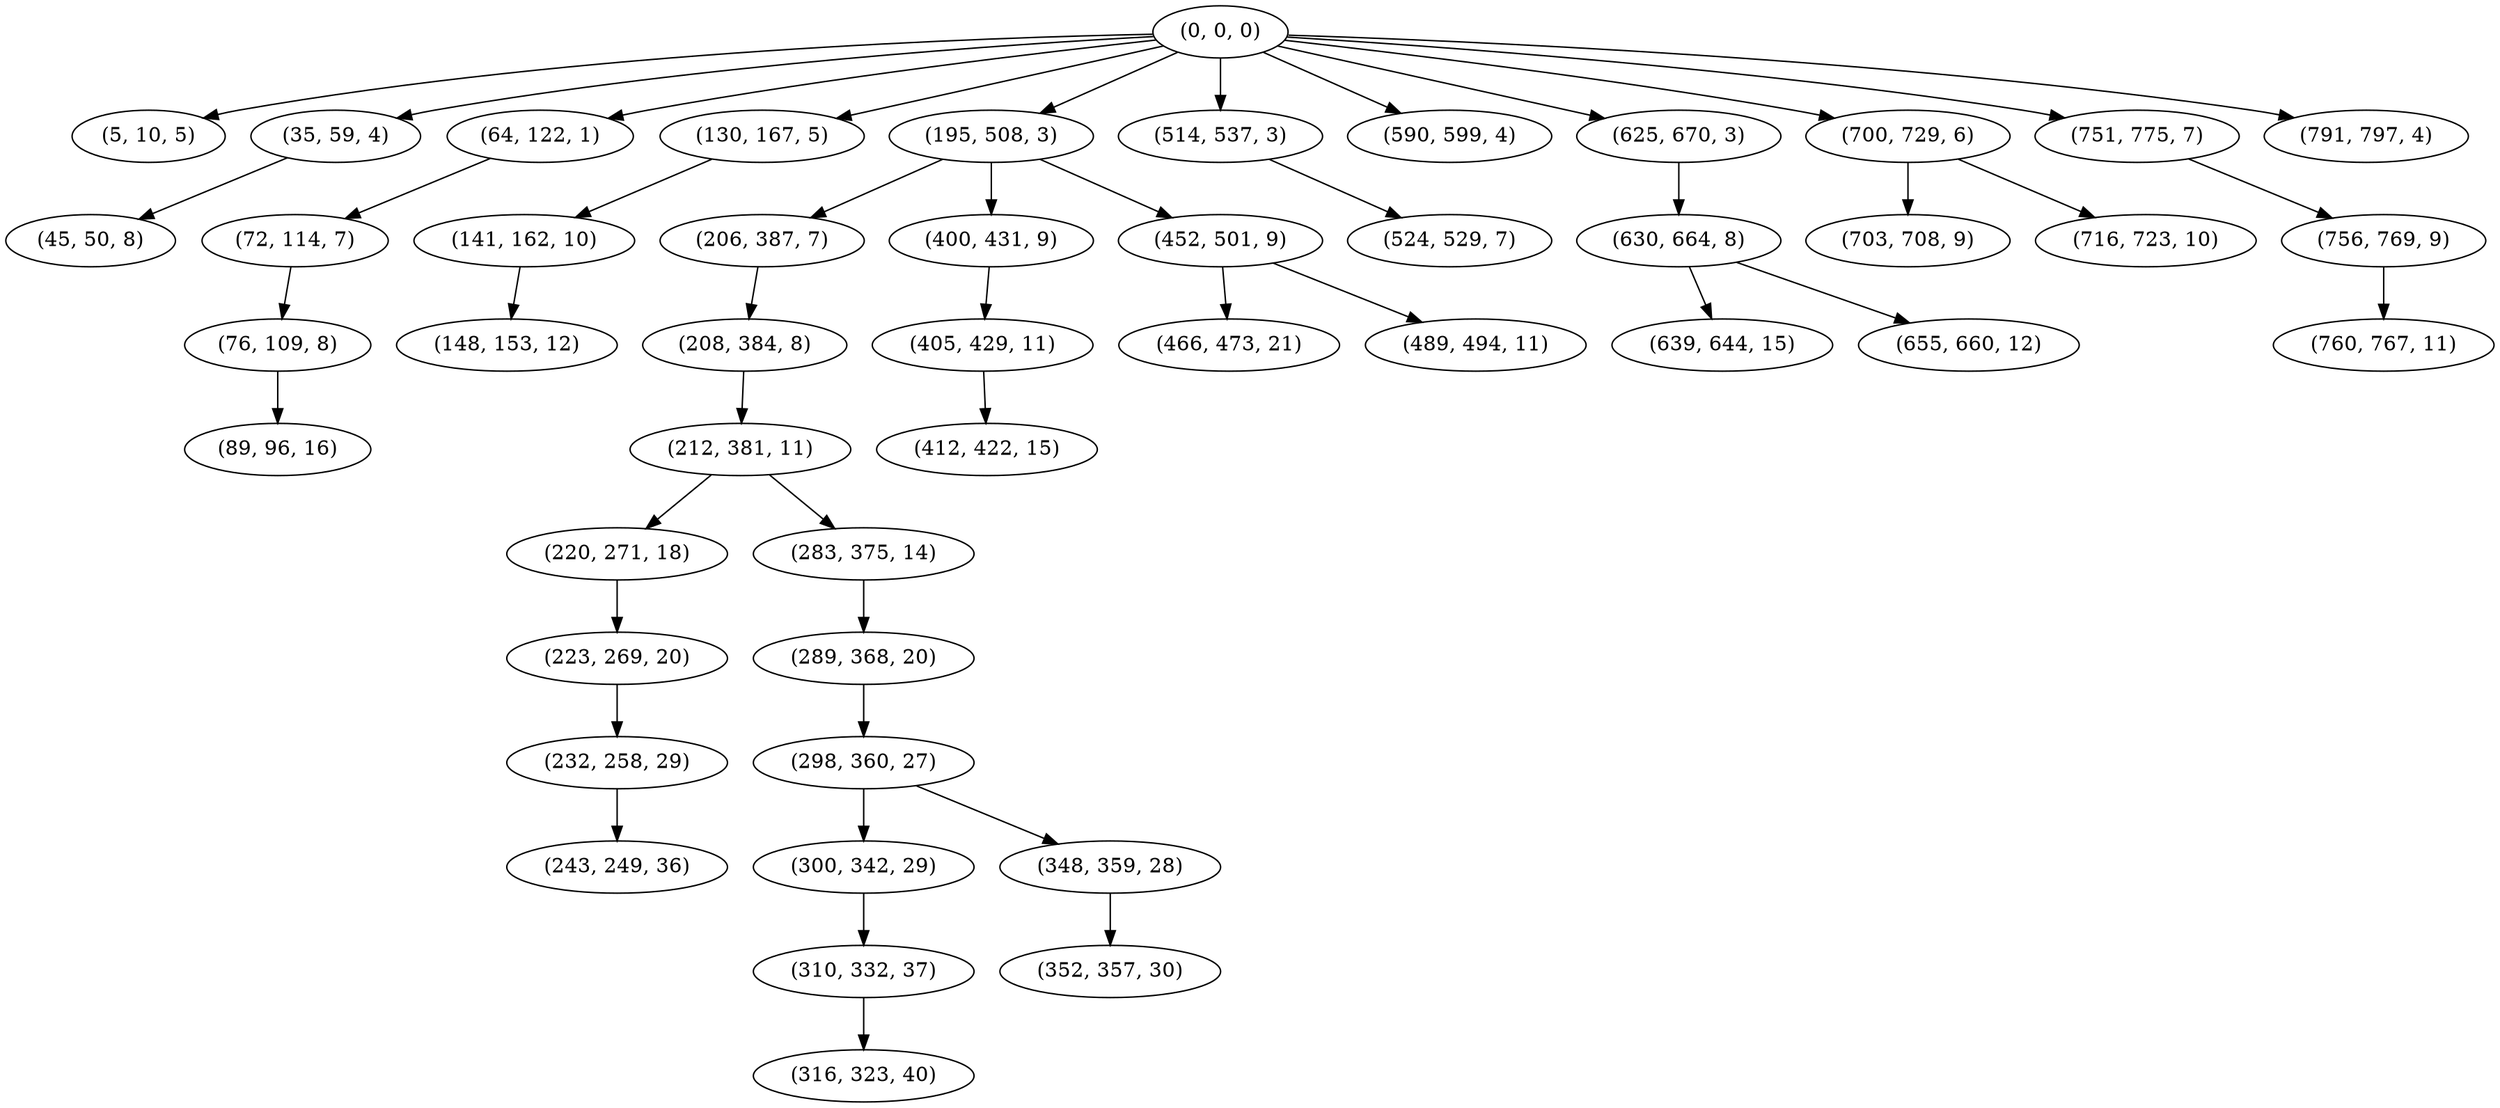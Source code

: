digraph tree {
    "(0, 0, 0)";
    "(5, 10, 5)";
    "(35, 59, 4)";
    "(45, 50, 8)";
    "(64, 122, 1)";
    "(72, 114, 7)";
    "(76, 109, 8)";
    "(89, 96, 16)";
    "(130, 167, 5)";
    "(141, 162, 10)";
    "(148, 153, 12)";
    "(195, 508, 3)";
    "(206, 387, 7)";
    "(208, 384, 8)";
    "(212, 381, 11)";
    "(220, 271, 18)";
    "(223, 269, 20)";
    "(232, 258, 29)";
    "(243, 249, 36)";
    "(283, 375, 14)";
    "(289, 368, 20)";
    "(298, 360, 27)";
    "(300, 342, 29)";
    "(310, 332, 37)";
    "(316, 323, 40)";
    "(348, 359, 28)";
    "(352, 357, 30)";
    "(400, 431, 9)";
    "(405, 429, 11)";
    "(412, 422, 15)";
    "(452, 501, 9)";
    "(466, 473, 21)";
    "(489, 494, 11)";
    "(514, 537, 3)";
    "(524, 529, 7)";
    "(590, 599, 4)";
    "(625, 670, 3)";
    "(630, 664, 8)";
    "(639, 644, 15)";
    "(655, 660, 12)";
    "(700, 729, 6)";
    "(703, 708, 9)";
    "(716, 723, 10)";
    "(751, 775, 7)";
    "(756, 769, 9)";
    "(760, 767, 11)";
    "(791, 797, 4)";
    "(0, 0, 0)" -> "(5, 10, 5)";
    "(0, 0, 0)" -> "(35, 59, 4)";
    "(0, 0, 0)" -> "(64, 122, 1)";
    "(0, 0, 0)" -> "(130, 167, 5)";
    "(0, 0, 0)" -> "(195, 508, 3)";
    "(0, 0, 0)" -> "(514, 537, 3)";
    "(0, 0, 0)" -> "(590, 599, 4)";
    "(0, 0, 0)" -> "(625, 670, 3)";
    "(0, 0, 0)" -> "(700, 729, 6)";
    "(0, 0, 0)" -> "(751, 775, 7)";
    "(0, 0, 0)" -> "(791, 797, 4)";
    "(35, 59, 4)" -> "(45, 50, 8)";
    "(64, 122, 1)" -> "(72, 114, 7)";
    "(72, 114, 7)" -> "(76, 109, 8)";
    "(76, 109, 8)" -> "(89, 96, 16)";
    "(130, 167, 5)" -> "(141, 162, 10)";
    "(141, 162, 10)" -> "(148, 153, 12)";
    "(195, 508, 3)" -> "(206, 387, 7)";
    "(195, 508, 3)" -> "(400, 431, 9)";
    "(195, 508, 3)" -> "(452, 501, 9)";
    "(206, 387, 7)" -> "(208, 384, 8)";
    "(208, 384, 8)" -> "(212, 381, 11)";
    "(212, 381, 11)" -> "(220, 271, 18)";
    "(212, 381, 11)" -> "(283, 375, 14)";
    "(220, 271, 18)" -> "(223, 269, 20)";
    "(223, 269, 20)" -> "(232, 258, 29)";
    "(232, 258, 29)" -> "(243, 249, 36)";
    "(283, 375, 14)" -> "(289, 368, 20)";
    "(289, 368, 20)" -> "(298, 360, 27)";
    "(298, 360, 27)" -> "(300, 342, 29)";
    "(298, 360, 27)" -> "(348, 359, 28)";
    "(300, 342, 29)" -> "(310, 332, 37)";
    "(310, 332, 37)" -> "(316, 323, 40)";
    "(348, 359, 28)" -> "(352, 357, 30)";
    "(400, 431, 9)" -> "(405, 429, 11)";
    "(405, 429, 11)" -> "(412, 422, 15)";
    "(452, 501, 9)" -> "(466, 473, 21)";
    "(452, 501, 9)" -> "(489, 494, 11)";
    "(514, 537, 3)" -> "(524, 529, 7)";
    "(625, 670, 3)" -> "(630, 664, 8)";
    "(630, 664, 8)" -> "(639, 644, 15)";
    "(630, 664, 8)" -> "(655, 660, 12)";
    "(700, 729, 6)" -> "(703, 708, 9)";
    "(700, 729, 6)" -> "(716, 723, 10)";
    "(751, 775, 7)" -> "(756, 769, 9)";
    "(756, 769, 9)" -> "(760, 767, 11)";
}
